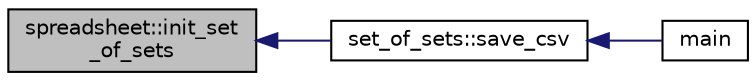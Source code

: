digraph "spreadsheet::init_set_of_sets"
{
  edge [fontname="Helvetica",fontsize="10",labelfontname="Helvetica",labelfontsize="10"];
  node [fontname="Helvetica",fontsize="10",shape=record];
  rankdir="LR";
  Node133 [label="spreadsheet::init_set\l_of_sets",height=0.2,width=0.4,color="black", fillcolor="grey75", style="filled", fontcolor="black"];
  Node133 -> Node134 [dir="back",color="midnightblue",fontsize="10",style="solid",fontname="Helvetica"];
  Node134 [label="set_of_sets::save_csv",height=0.2,width=0.4,color="black", fillcolor="white", style="filled",URL="$da/dd6/classset__of__sets.html#aa934b6fc955ed6b23419168bd0a71ec9"];
  Node134 -> Node135 [dir="back",color="midnightblue",fontsize="10",style="solid",fontname="Helvetica"];
  Node135 [label="main",height=0.2,width=0.4,color="black", fillcolor="white", style="filled",URL="$dc/d77/pentomino__5x5_8_c.html#a840291bc02cba5474a4cb46a9b9566fe"];
}
